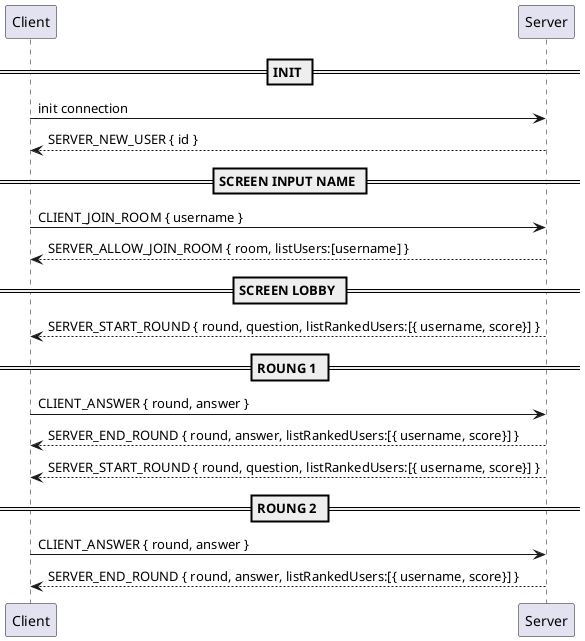 @startuml

== INIT ==
Client -> Server: init connection
Server --> Client: SERVER_NEW_USER { id }


== SCREEN INPUT NAME ==
Client -> Server: CLIENT_JOIN_ROOM { username }
Server --> Client: SERVER_ALLOW_JOIN_ROOM { room, listUsers:[username] }

== SCREEN LOBBY ==

Server --> Client: SERVER_START_ROUND { round, question, listRankedUsers:[{ username, score}] }

== ROUNG 1 ==

Client -> Server: CLIENT_ANSWER { round, answer }
Server --> Client: SERVER_END_ROUND { round, answer, listRankedUsers:[{ username, score}] }

Server --> Client: SERVER_START_ROUND { round, question, listRankedUsers:[{ username, score}] }


== ROUNG 2 ==
Client -> Server: CLIENT_ANSWER { round, answer }
Server --> Client: SERVER_END_ROUND { round, answer, listRankedUsers:[{ username, score}] }




@enduml
